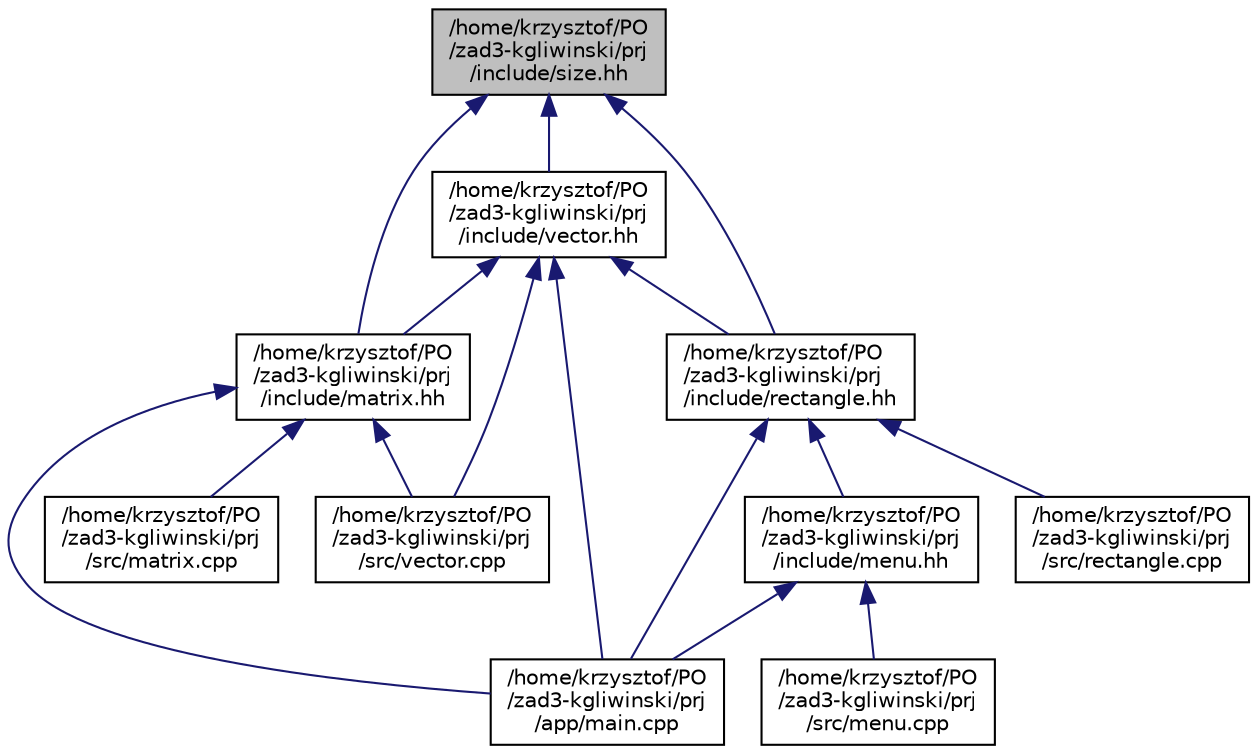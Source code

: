 digraph "/home/krzysztof/PO/zad3-kgliwinski/prj/include/size.hh"
{
 // LATEX_PDF_SIZE
  edge [fontname="Helvetica",fontsize="10",labelfontname="Helvetica",labelfontsize="10"];
  node [fontname="Helvetica",fontsize="10",shape=record];
  Node1 [label="/home/krzysztof/PO\l/zad3-kgliwinski/prj\l/include/size.hh",height=0.2,width=0.4,color="black", fillcolor="grey75", style="filled", fontcolor="black",tooltip=" "];
  Node1 -> Node2 [dir="back",color="midnightblue",fontsize="10",style="solid",fontname="Helvetica"];
  Node2 [label="/home/krzysztof/PO\l/zad3-kgliwinski/prj\l/include/matrix.hh",height=0.2,width=0.4,color="black", fillcolor="white", style="filled",URL="$matrix_8hh.html",tooltip=" "];
  Node2 -> Node3 [dir="back",color="midnightblue",fontsize="10",style="solid",fontname="Helvetica"];
  Node3 [label="/home/krzysztof/PO\l/zad3-kgliwinski/prj\l/app/main.cpp",height=0.2,width=0.4,color="black", fillcolor="white", style="filled",URL="$app_2main_8cpp.html",tooltip=" "];
  Node2 -> Node4 [dir="back",color="midnightblue",fontsize="10",style="solid",fontname="Helvetica"];
  Node4 [label="/home/krzysztof/PO\l/zad3-kgliwinski/prj\l/src/matrix.cpp",height=0.2,width=0.4,color="black", fillcolor="white", style="filled",URL="$matrix_8cpp.html",tooltip=" "];
  Node2 -> Node5 [dir="back",color="midnightblue",fontsize="10",style="solid",fontname="Helvetica"];
  Node5 [label="/home/krzysztof/PO\l/zad3-kgliwinski/prj\l/src/vector.cpp",height=0.2,width=0.4,color="black", fillcolor="white", style="filled",URL="$vector_8cpp.html",tooltip=" "];
  Node1 -> Node6 [dir="back",color="midnightblue",fontsize="10",style="solid",fontname="Helvetica"];
  Node6 [label="/home/krzysztof/PO\l/zad3-kgliwinski/prj\l/include/vector.hh",height=0.2,width=0.4,color="black", fillcolor="white", style="filled",URL="$vector_8hh.html",tooltip=" "];
  Node6 -> Node3 [dir="back",color="midnightblue",fontsize="10",style="solid",fontname="Helvetica"];
  Node6 -> Node2 [dir="back",color="midnightblue",fontsize="10",style="solid",fontname="Helvetica"];
  Node6 -> Node7 [dir="back",color="midnightblue",fontsize="10",style="solid",fontname="Helvetica"];
  Node7 [label="/home/krzysztof/PO\l/zad3-kgliwinski/prj\l/include/rectangle.hh",height=0.2,width=0.4,color="black", fillcolor="white", style="filled",URL="$rectangle_8hh.html",tooltip=" "];
  Node7 -> Node3 [dir="back",color="midnightblue",fontsize="10",style="solid",fontname="Helvetica"];
  Node7 -> Node8 [dir="back",color="midnightblue",fontsize="10",style="solid",fontname="Helvetica"];
  Node8 [label="/home/krzysztof/PO\l/zad3-kgliwinski/prj\l/include/menu.hh",height=0.2,width=0.4,color="black", fillcolor="white", style="filled",URL="$menu_8hh.html",tooltip=" "];
  Node8 -> Node3 [dir="back",color="midnightblue",fontsize="10",style="solid",fontname="Helvetica"];
  Node8 -> Node9 [dir="back",color="midnightblue",fontsize="10",style="solid",fontname="Helvetica"];
  Node9 [label="/home/krzysztof/PO\l/zad3-kgliwinski/prj\l/src/menu.cpp",height=0.2,width=0.4,color="black", fillcolor="white", style="filled",URL="$menu_8cpp.html",tooltip=" "];
  Node7 -> Node10 [dir="back",color="midnightblue",fontsize="10",style="solid",fontname="Helvetica"];
  Node10 [label="/home/krzysztof/PO\l/zad3-kgliwinski/prj\l/src/rectangle.cpp",height=0.2,width=0.4,color="black", fillcolor="white", style="filled",URL="$rectangle_8cpp.html",tooltip=" "];
  Node6 -> Node5 [dir="back",color="midnightblue",fontsize="10",style="solid",fontname="Helvetica"];
  Node1 -> Node7 [dir="back",color="midnightblue",fontsize="10",style="solid",fontname="Helvetica"];
}
